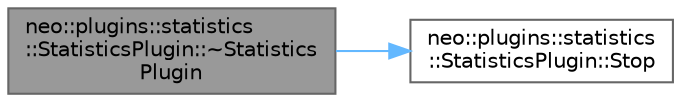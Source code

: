 digraph "neo::plugins::statistics::StatisticsPlugin::~StatisticsPlugin"
{
 // LATEX_PDF_SIZE
  bgcolor="transparent";
  edge [fontname=Helvetica,fontsize=10,labelfontname=Helvetica,labelfontsize=10];
  node [fontname=Helvetica,fontsize=10,shape=box,height=0.2,width=0.4];
  rankdir="LR";
  Node1 [id="Node000001",label="neo::plugins::statistics\l::StatisticsPlugin::~Statistics\lPlugin",height=0.2,width=0.4,color="gray40", fillcolor="grey60", style="filled", fontcolor="black",tooltip="Destructor."];
  Node1 -> Node2 [id="edge1_Node000001_Node000002",color="steelblue1",style="solid",tooltip=" "];
  Node2 [id="Node000002",label="neo::plugins::statistics\l::StatisticsPlugin::Stop",height=0.2,width=0.4,color="grey40", fillcolor="white", style="filled",URL="$classneo_1_1plugins_1_1statistics_1_1_statistics_plugin.html#a20389ba531f52856dc2d41121c7d1c21",tooltip="Stops the plugin."];
}
